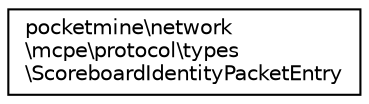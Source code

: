 digraph "Graphical Class Hierarchy"
{
 // INTERACTIVE_SVG=YES
 // LATEX_PDF_SIZE
  edge [fontname="Helvetica",fontsize="10",labelfontname="Helvetica",labelfontsize="10"];
  node [fontname="Helvetica",fontsize="10",shape=record];
  rankdir="LR";
  Node0 [label="pocketmine\\network\l\\mcpe\\protocol\\types\l\\ScoreboardIdentityPacketEntry",height=0.2,width=0.4,color="black", fillcolor="white", style="filled",URL="$d7/d42/classpocketmine_1_1network_1_1mcpe_1_1protocol_1_1types_1_1_scoreboard_identity_packet_entry.html",tooltip=" "];
}
